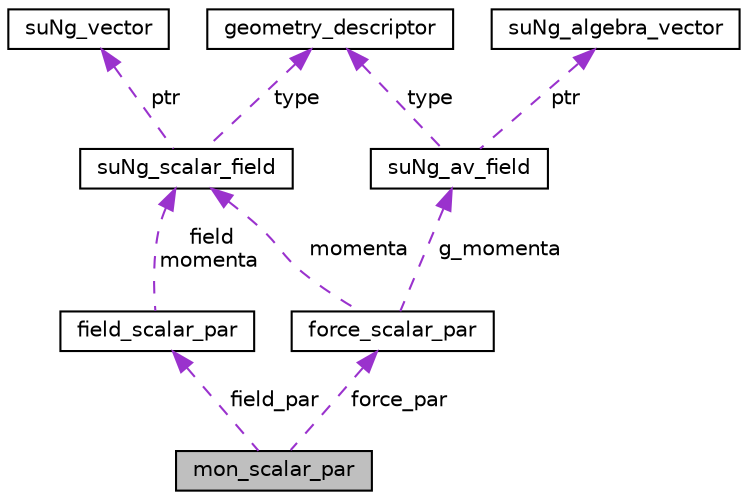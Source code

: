 digraph "mon_scalar_par"
{
 // LATEX_PDF_SIZE
  edge [fontname="Helvetica",fontsize="10",labelfontname="Helvetica",labelfontsize="10"];
  node [fontname="Helvetica",fontsize="10",shape=record];
  Node1 [label="mon_scalar_par",height=0.2,width=0.4,color="black", fillcolor="grey75", style="filled", fontcolor="black",tooltip=" "];
  Node2 -> Node1 [dir="back",color="darkorchid3",fontsize="10",style="dashed",label=" field_par" ];
  Node2 [label="field_scalar_par",height=0.2,width=0.4,color="black", fillcolor="white", style="filled",URL="$df/da7/structfield__scalar__par.html",tooltip=" "];
  Node3 -> Node2 [dir="back",color="darkorchid3",fontsize="10",style="dashed",label=" field\nmomenta" ];
  Node3 [label="suNg_scalar_field",height=0.2,width=0.4,color="black", fillcolor="white", style="filled",URL="$d6/d10/structsuNg__scalar__field.html",tooltip="SU(N_g) scalar field of SU(N_g) vectors."];
  Node4 -> Node3 [dir="back",color="darkorchid3",fontsize="10",style="dashed",label=" type" ];
  Node4 [label="geometry_descriptor",height=0.2,width=0.4,color="black", fillcolor="white", style="filled",URL="$df/da2/structgeometry__descriptor.html",tooltip="This struct should contain all information necessary to perform operations on the local lattice inclu..."];
  Node5 -> Node3 [dir="back",color="darkorchid3",fontsize="10",style="dashed",label=" ptr" ];
  Node5 [label="suNg_vector",height=0.2,width=0.4,color="black", fillcolor="white", style="filled",URL="$d3/d0c/structsuNg__vector.html",tooltip=" "];
  Node6 -> Node1 [dir="back",color="darkorchid3",fontsize="10",style="dashed",label=" force_par" ];
  Node6 [label="force_scalar_par",height=0.2,width=0.4,color="black", fillcolor="white", style="filled",URL="$dc/df8/structforce__scalar__par.html",tooltip=" "];
  Node7 -> Node6 [dir="back",color="darkorchid3",fontsize="10",style="dashed",label=" g_momenta" ];
  Node7 [label="suNg_av_field",height=0.2,width=0.4,color="black", fillcolor="white", style="filled",URL="$db/dc8/structsuNg__av__field.html",tooltip="Field of SU(N_g) algebra vectors."];
  Node4 -> Node7 [dir="back",color="darkorchid3",fontsize="10",style="dashed",label=" type" ];
  Node8 -> Node7 [dir="back",color="darkorchid3",fontsize="10",style="dashed",label=" ptr" ];
  Node8 [label="suNg_algebra_vector",height=0.2,width=0.4,color="black", fillcolor="white", style="filled",URL="$d3/dcb/structsuNg__algebra__vector.html",tooltip=" "];
  Node3 -> Node6 [dir="back",color="darkorchid3",fontsize="10",style="dashed",label=" momenta" ];
}
